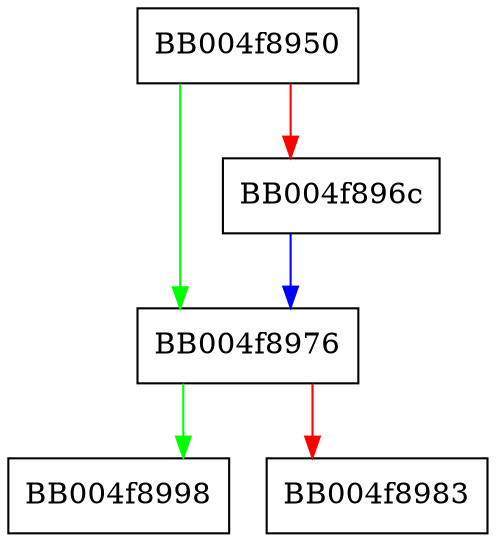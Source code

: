 digraph ch_on_crypto_send {
  node [shape="box"];
  graph [splines=ortho];
  BB004f8950 -> BB004f8976 [color="green"];
  BB004f8950 -> BB004f896c [color="red"];
  BB004f896c -> BB004f8976 [color="blue"];
  BB004f8976 -> BB004f8998 [color="green"];
  BB004f8976 -> BB004f8983 [color="red"];
}